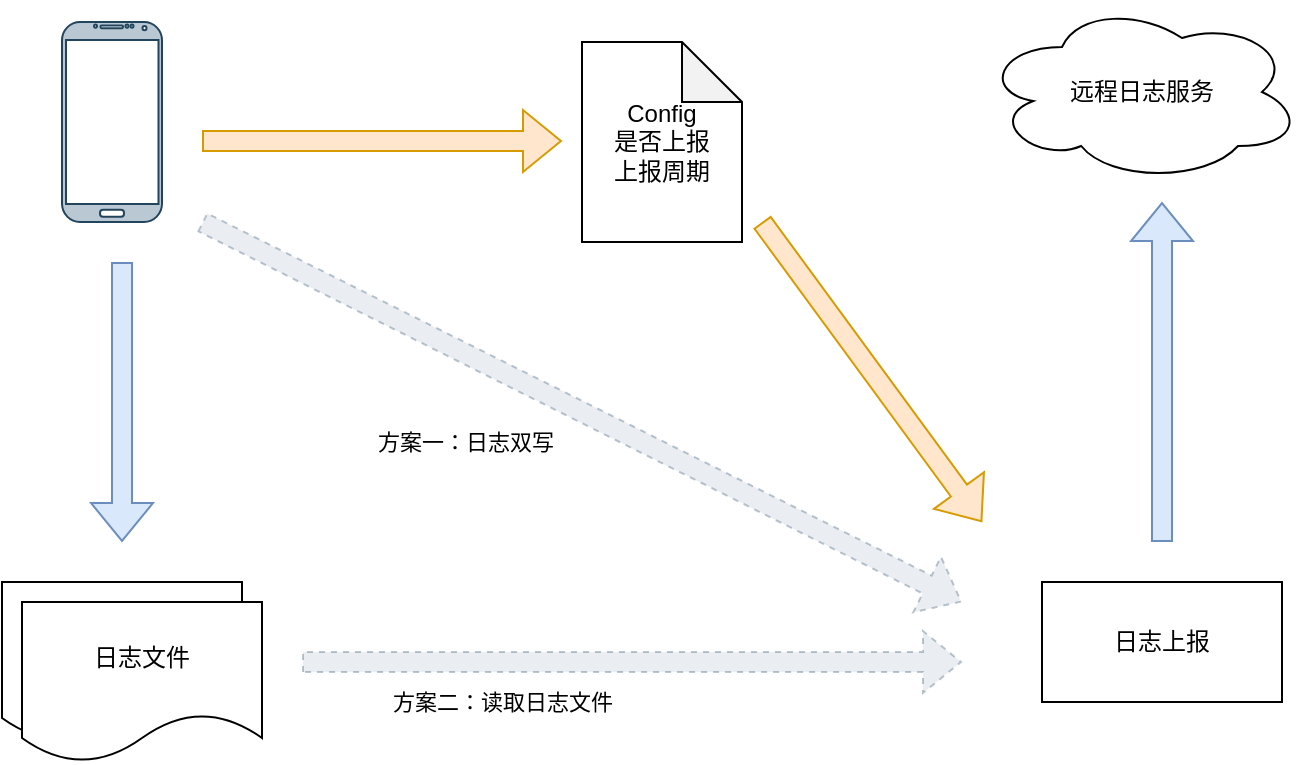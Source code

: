 <mxfile version="21.0.2" type="github">
  <diagram name="第 1 页" id="LTNwtISAqPv4VPzn8hny">
    <mxGraphModel dx="1176" dy="703" grid="1" gridSize="10" guides="1" tooltips="1" connect="1" arrows="1" fold="1" page="1" pageScale="1" pageWidth="827" pageHeight="1169" math="0" shadow="0">
      <root>
        <mxCell id="0" />
        <mxCell id="1" parent="0" />
        <mxCell id="D2Xfy1oega2IfRR4Cr4I-1" value="远程日志服务" style="ellipse;shape=cloud;whiteSpace=wrap;html=1;" vertex="1" parent="1">
          <mxGeometry x="590" y="80" width="160" height="90" as="geometry" />
        </mxCell>
        <mxCell id="D2Xfy1oega2IfRR4Cr4I-2" value="" style="verticalLabelPosition=bottom;verticalAlign=top;html=1;shadow=0;dashed=0;strokeWidth=1;shape=mxgraph.android.phone2;strokeColor=#23445d;fillColor=#bac8d3;" vertex="1" parent="1">
          <mxGeometry x="130" y="90" width="50" height="100" as="geometry" />
        </mxCell>
        <mxCell id="D2Xfy1oega2IfRR4Cr4I-5" value="" style="group" vertex="1" connectable="0" parent="1">
          <mxGeometry x="100" y="370" width="130" height="90" as="geometry" />
        </mxCell>
        <mxCell id="D2Xfy1oega2IfRR4Cr4I-3" value="" style="shape=document;whiteSpace=wrap;html=1;boundedLbl=1;" vertex="1" parent="D2Xfy1oega2IfRR4Cr4I-5">
          <mxGeometry width="120" height="80" as="geometry" />
        </mxCell>
        <mxCell id="D2Xfy1oega2IfRR4Cr4I-4" value="日志文件" style="shape=document;whiteSpace=wrap;html=1;boundedLbl=1;" vertex="1" parent="D2Xfy1oega2IfRR4Cr4I-5">
          <mxGeometry x="10" y="10" width="120" height="80" as="geometry" />
        </mxCell>
        <mxCell id="D2Xfy1oega2IfRR4Cr4I-6" value="" style="endArrow=classic;html=1;rounded=0;shape=flexArrow;fillColor=#dae8fc;strokeColor=#6c8ebf;" edge="1" parent="1">
          <mxGeometry width="50" height="50" relative="1" as="geometry">
            <mxPoint x="160" y="210" as="sourcePoint" />
            <mxPoint x="160" y="350" as="targetPoint" />
          </mxGeometry>
        </mxCell>
        <mxCell id="D2Xfy1oega2IfRR4Cr4I-7" value="日志上报" style="rounded=0;whiteSpace=wrap;html=1;" vertex="1" parent="1">
          <mxGeometry x="620" y="370" width="120" height="60" as="geometry" />
        </mxCell>
        <mxCell id="D2Xfy1oega2IfRR4Cr4I-8" value="" style="endArrow=classic;html=1;rounded=0;shape=flexArrow;fillColor=#dae8fc;strokeColor=#6c8ebf;" edge="1" parent="1">
          <mxGeometry width="50" height="50" relative="1" as="geometry">
            <mxPoint x="680" y="350" as="sourcePoint" />
            <mxPoint x="680" y="180" as="targetPoint" />
          </mxGeometry>
        </mxCell>
        <mxCell id="D2Xfy1oega2IfRR4Cr4I-9" value="Config&lt;br&gt;是否上报&lt;br&gt;上报周期&lt;br&gt;" style="shape=note;whiteSpace=wrap;html=1;backgroundOutline=1;darkOpacity=0.05;" vertex="1" parent="1">
          <mxGeometry x="390" y="100" width="80" height="100" as="geometry" />
        </mxCell>
        <mxCell id="D2Xfy1oega2IfRR4Cr4I-10" value="" style="endArrow=classic;html=1;rounded=0;shape=flexArrow;fillColor=#ffe6cc;strokeColor=#d79b00;" edge="1" parent="1">
          <mxGeometry width="50" height="50" relative="1" as="geometry">
            <mxPoint x="480" y="190" as="sourcePoint" />
            <mxPoint x="590" y="340" as="targetPoint" />
          </mxGeometry>
        </mxCell>
        <mxCell id="D2Xfy1oega2IfRR4Cr4I-11" value="" style="endArrow=classic;html=1;rounded=0;shape=flexArrow;fillColor=#ffe6cc;strokeColor=#d79b00;" edge="1" parent="1">
          <mxGeometry width="50" height="50" relative="1" as="geometry">
            <mxPoint x="200" y="149.5" as="sourcePoint" />
            <mxPoint x="380" y="149.5" as="targetPoint" />
          </mxGeometry>
        </mxCell>
        <mxCell id="D2Xfy1oega2IfRR4Cr4I-12" value="" style="endArrow=classic;html=1;rounded=0;shape=flexArrow;dashed=1;fillColor=#bac8d3;strokeColor=#23445d;fillStyle=solid;opacity=30;" edge="1" parent="1">
          <mxGeometry width="50" height="50" relative="1" as="geometry">
            <mxPoint x="250" y="410" as="sourcePoint" />
            <mxPoint x="580" y="410" as="targetPoint" />
          </mxGeometry>
        </mxCell>
        <mxCell id="D2Xfy1oega2IfRR4Cr4I-15" value="方案二：读取日志文件" style="edgeLabel;html=1;align=center;verticalAlign=middle;resizable=0;points=[];" vertex="1" connectable="0" parent="D2Xfy1oega2IfRR4Cr4I-12">
          <mxGeometry x="-0.104" y="6" relative="1" as="geometry">
            <mxPoint x="-48" y="26" as="offset" />
          </mxGeometry>
        </mxCell>
        <mxCell id="D2Xfy1oega2IfRR4Cr4I-13" value="" style="endArrow=classic;html=1;rounded=0;shape=flexArrow;dashed=1;fillColor=#bac8d3;strokeColor=#23445d;opacity=30;" edge="1" parent="1">
          <mxGeometry width="50" height="50" relative="1" as="geometry">
            <mxPoint x="200" y="190" as="sourcePoint" />
            <mxPoint x="580" y="380" as="targetPoint" />
          </mxGeometry>
        </mxCell>
        <mxCell id="D2Xfy1oega2IfRR4Cr4I-14" value="&lt;div style=&quot;&quot;&gt;&lt;span style=&quot;white-space: pre;&quot;&gt;	&lt;/span&gt;方案一：日志双写&lt;/div&gt;" style="edgeLabel;html=1;align=center;verticalAlign=middle;resizable=0;points=[];" vertex="1" connectable="0" parent="D2Xfy1oega2IfRR4Cr4I-13">
          <mxGeometry x="0.037" y="-5" relative="1" as="geometry">
            <mxPoint x="-65" y="7" as="offset" />
          </mxGeometry>
        </mxCell>
      </root>
    </mxGraphModel>
  </diagram>
</mxfile>
